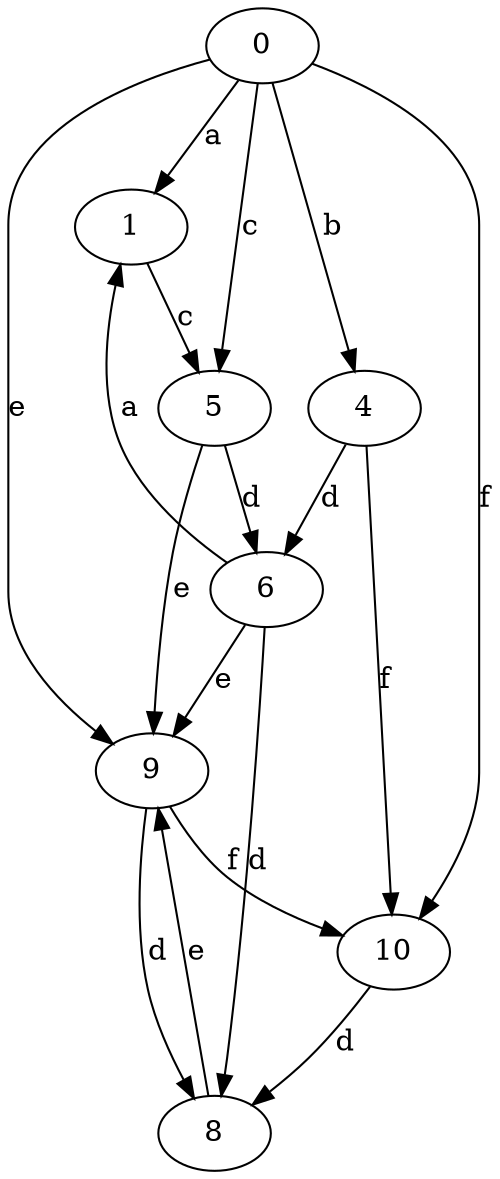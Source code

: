 strict digraph  {
0;
1;
4;
5;
6;
8;
9;
10;
0 -> 1  [label=a];
0 -> 4  [label=b];
0 -> 5  [label=c];
0 -> 9  [label=e];
0 -> 10  [label=f];
1 -> 5  [label=c];
4 -> 6  [label=d];
4 -> 10  [label=f];
5 -> 6  [label=d];
5 -> 9  [label=e];
6 -> 1  [label=a];
6 -> 8  [label=d];
6 -> 9  [label=e];
8 -> 9  [label=e];
9 -> 8  [label=d];
9 -> 10  [label=f];
10 -> 8  [label=d];
}
